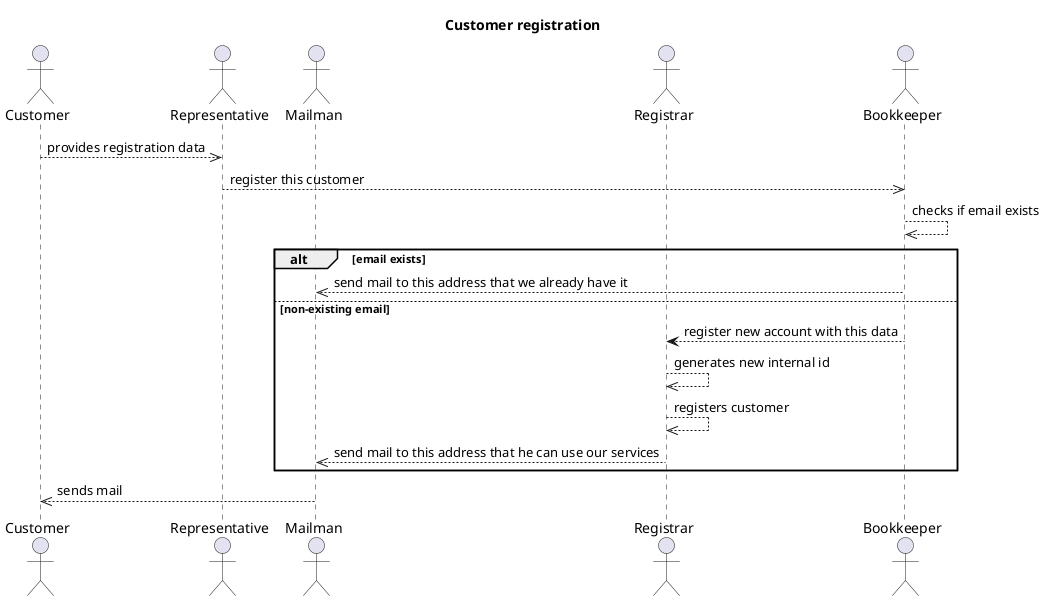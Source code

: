 @startuml

title Customer registration

actor Customer as c
actor Representative as re
actor Mailman as m
actor Registrar as r
actor Bookkeeper as b

c -->> re: provides registration data
re -->> b: register this customer
b -->> b: checks if email exists
alt email exists
b -->> m: send mail to this address that we already have it
else non-existing email
b --> r: register new account with this data
r -->> r: generates new internal id
r -->> r: registers customer
r -->> m: send mail to this address that he can use our services
end
m -->> c: sends mail

@enduml
